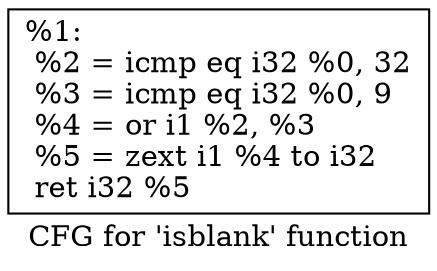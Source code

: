 digraph "CFG for 'isblank' function" {
	label="CFG for 'isblank' function";

	Node0x1b2e330 [shape=record,label="{%1:\l  %2 = icmp eq i32 %0, 32\l  %3 = icmp eq i32 %0, 9\l  %4 = or i1 %2, %3\l  %5 = zext i1 %4 to i32\l  ret i32 %5\l}"];
}
